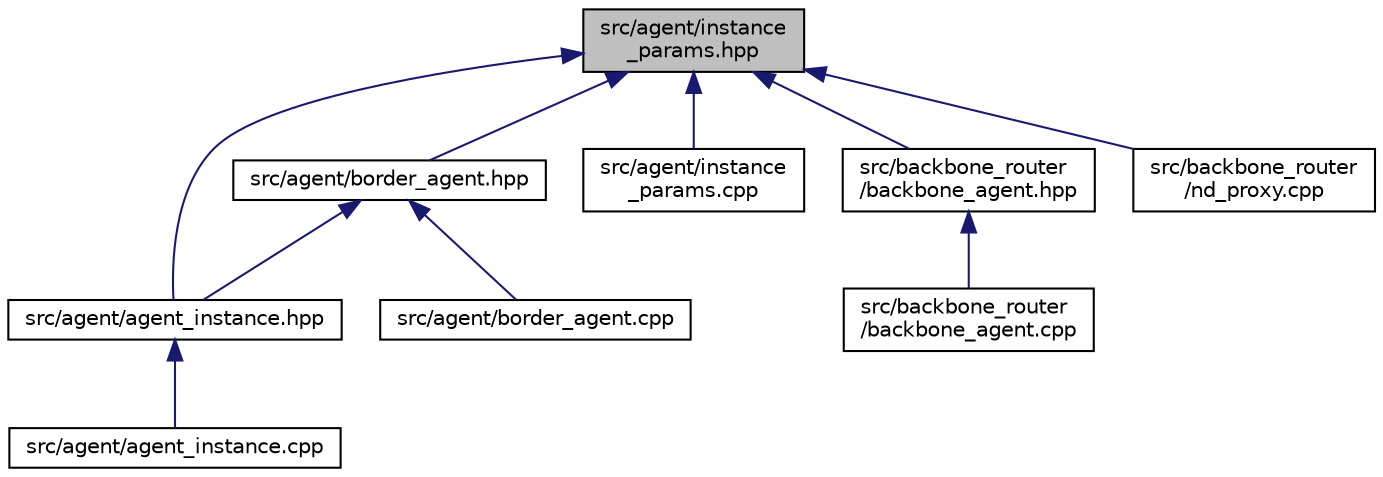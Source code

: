 digraph "src/agent/instance_params.hpp"
{
  edge [fontname="Helvetica",fontsize="10",labelfontname="Helvetica",labelfontsize="10"];
  node [fontname="Helvetica",fontsize="10",shape=record];
  Node1 [label="src/agent/instance\l_params.hpp",height=0.2,width=0.4,color="black", fillcolor="grey75", style="filled", fontcolor="black"];
  Node1 -> Node2 [dir="back",color="midnightblue",fontsize="10",style="solid",fontname="Helvetica"];
  Node2 [label="src/agent/agent_instance.hpp",height=0.2,width=0.4,color="black", fillcolor="white", style="filled",URL="$d1/db5/agent__instance_8hpp.html",tooltip="This file includes definition for Thread border router agent instance. "];
  Node2 -> Node3 [dir="back",color="midnightblue",fontsize="10",style="solid",fontname="Helvetica"];
  Node3 [label="src/agent/agent_instance.cpp",height=0.2,width=0.4,color="black", fillcolor="white", style="filled",URL="$da/d27/agent__instance_8cpp.html",tooltip="This file includes implementation for Thread border router agent instance. "];
  Node1 -> Node4 [dir="back",color="midnightblue",fontsize="10",style="solid",fontname="Helvetica"];
  Node4 [label="src/agent/border_agent.hpp",height=0.2,width=0.4,color="black", fillcolor="white", style="filled",URL="$de/df0/border__agent_8hpp.html",tooltip="This file includes definition for Thread border agent. "];
  Node4 -> Node2 [dir="back",color="midnightblue",fontsize="10",style="solid",fontname="Helvetica"];
  Node4 -> Node5 [dir="back",color="midnightblue",fontsize="10",style="solid",fontname="Helvetica"];
  Node5 [label="src/agent/border_agent.cpp",height=0.2,width=0.4,color="black", fillcolor="white", style="filled",URL="$d1/dbe/border__agent_8cpp.html",tooltip="The file implements the Thread border agent. "];
  Node1 -> Node6 [dir="back",color="midnightblue",fontsize="10",style="solid",fontname="Helvetica"];
  Node6 [label="src/agent/instance\l_params.cpp",height=0.2,width=0.4,color="black", fillcolor="white", style="filled",URL="$d8/d0e/instance__params_8cpp.html",tooltip="The file implements the agent instance parameters. "];
  Node1 -> Node7 [dir="back",color="midnightblue",fontsize="10",style="solid",fontname="Helvetica"];
  Node7 [label="src/backbone_router\l/backbone_agent.hpp",height=0.2,width=0.4,color="black", fillcolor="white", style="filled",URL="$d0/df4/backbone__agent_8hpp.html",tooltip="This file includes definition for Thread Backbone agent. "];
  Node7 -> Node8 [dir="back",color="midnightblue",fontsize="10",style="solid",fontname="Helvetica"];
  Node8 [label="src/backbone_router\l/backbone_agent.cpp",height=0.2,width=0.4,color="black", fillcolor="white", style="filled",URL="$de/d7f/backbone__agent_8cpp.html",tooltip="The file implements the Thread Backbone agent. "];
  Node1 -> Node9 [dir="back",color="midnightblue",fontsize="10",style="solid",fontname="Helvetica"];
  Node9 [label="src/backbone_router\l/nd_proxy.cpp",height=0.2,width=0.4,color="black", fillcolor="white", style="filled",URL="$d3/d54/nd__proxy_8cpp.html",tooltip="The file implements the ND Proxy management. "];
}
